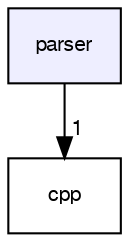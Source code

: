 digraph G {
  bgcolor=transparent;
  compound=true
  node [ fontsize="10", fontname="FreeSans"];
  edge [ labelfontsize="10", labelfontname="FreeSans"];
  dir_2788f15da57c69159841cad6f10a0887 [shape=box, label="parser", style="filled", fillcolor="#eeeeff", pencolor="black", URL="dir_2788f15da57c69159841cad6f10a0887.html"];
  dir_dee79334267afcd35a7e019c8245e3a8 [shape=box label="cpp" URL="dir_dee79334267afcd35a7e019c8245e3a8.html"];
  dir_2788f15da57c69159841cad6f10a0887->dir_dee79334267afcd35a7e019c8245e3a8 [headlabel="1", labeldistance=1.5 headhref="dir_000003_000012.html"];
}
